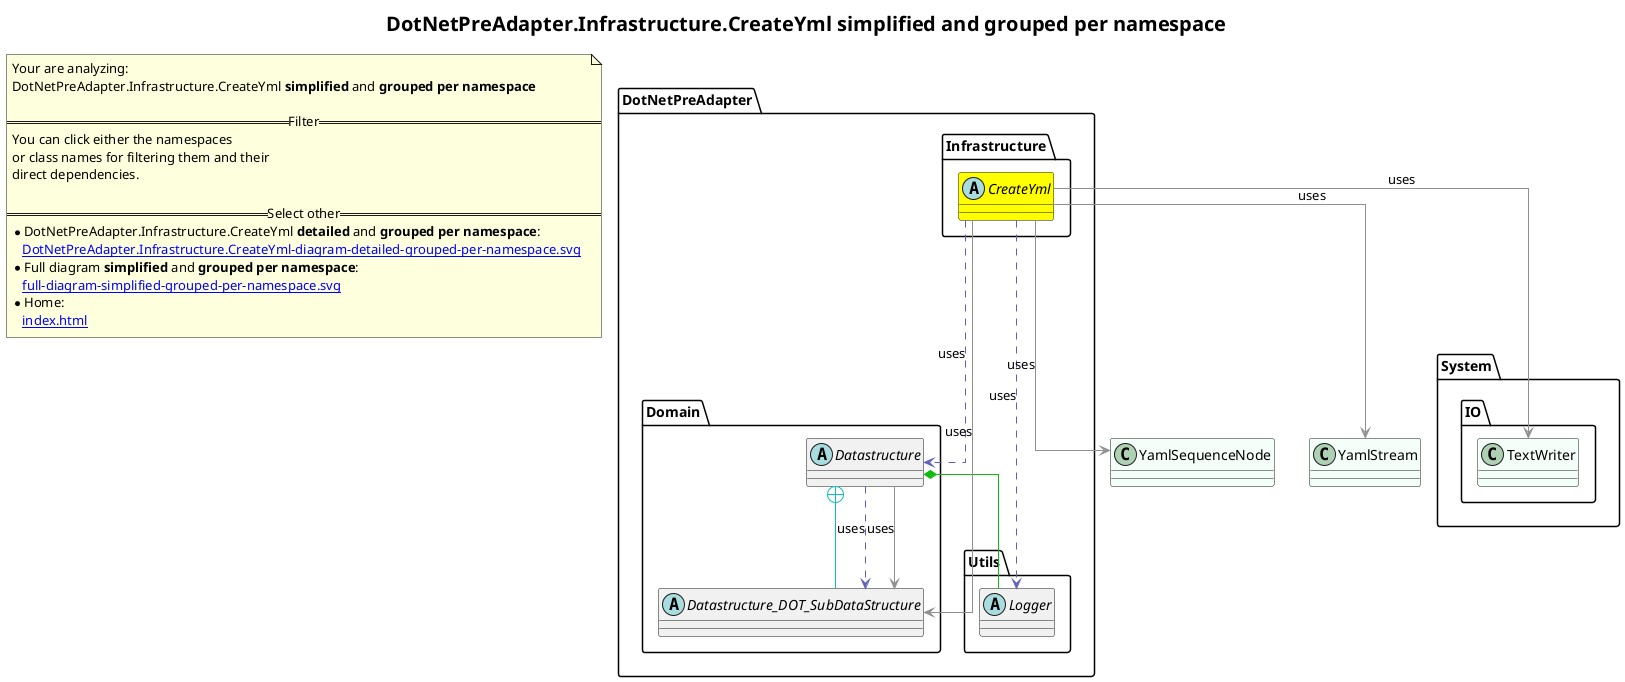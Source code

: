 @startuml
skinparam linetype ortho
title <size:20>DotNetPreAdapter.Infrastructure.CreateYml **simplified** and **grouped per namespace**</size>
note "Your are analyzing:\nDotNetPreAdapter.Infrastructure.CreateYml **simplified** and **grouped per namespace**\n\n==Filter==\nYou can click either the namespaces \nor class names for filtering them and their\ndirect dependencies.\n\n==Select other==\n* DotNetPreAdapter.Infrastructure.CreateYml **detailed** and **grouped per namespace**:\n   [[DotNetPreAdapter.Infrastructure.CreateYml-diagram-detailed-grouped-per-namespace.svg]]\n* Full diagram **simplified** and **grouped per namespace**:\n   [[full-diagram-simplified-grouped-per-namespace.svg]]\n* Home:\n   [[index.html]]" as FloatingNote
class YamlSequenceNode [[YamlSequenceNode-diagram-simplified-grouped-per-namespace.svg]] #MintCream {
}
class YamlStream [[YamlStream-diagram-simplified-grouped-per-namespace.svg]] #MintCream {
}
class System.IO.TextWriter [[System.IO.TextWriter-diagram-simplified-grouped-per-namespace.svg]] #MintCream {
}
' Closing all previous_sub_namespace_list namespace None because file analysis is finished.
namespace DotNetPreAdapter [[DotNetPreAdapter-diagram-simplified-grouped-per-namespace.svg]] {
namespace DotNetPreAdapter.Domain [[DotNetPreAdapter.Domain-diagram-simplified-grouped-per-namespace.svg]] {
  abstract class DotNetPreAdapter.Domain.Datastructure [[DotNetPreAdapter.Domain.Datastructure-diagram-simplified-grouped-per-namespace.svg]]  {
  }
  abstract class DotNetPreAdapter.Domain.Datastructure_DOT_SubDataStructure [[DotNetPreAdapter.Domain.Datastructure.SubDataStructure-diagram-simplified-grouped-per-namespace.svg]]  {
  }
'Compared namespace DotNetPreAdapter.Domain [[DotNetPreAdapter.Domain-diagram-simplified-grouped-per-namespace.svg]] { with last element of   }
' Closing all previous_sub_namespace_list namespace None because file analysis is finished.
' Closing namespace Domain
}
' Closing namespace DotNetPreAdapter
}
namespace DotNetPreAdapter [[DotNetPreAdapter-diagram-simplified-grouped-per-namespace.svg]] {
namespace DotNetPreAdapter.Infrastructure [[DotNetPreAdapter.Infrastructure-diagram-simplified-grouped-per-namespace.svg]] {
  abstract class DotNetPreAdapter.Infrastructure.CreateYml [[DotNetPreAdapter.Infrastructure.CreateYml-diagram-simplified-grouped-per-namespace.svg]] #yellow {
  }
'Compared namespace DotNetPreAdapter.Infrastructure [[DotNetPreAdapter.Infrastructure-diagram-simplified-grouped-per-namespace.svg]] { with last element of   }
' Closing all previous_sub_namespace_list namespace None because file analysis is finished.
' Closing namespace Infrastructure
}
' Closing namespace DotNetPreAdapter
}
namespace DotNetPreAdapter [[DotNetPreAdapter-diagram-simplified-grouped-per-namespace.svg]] {
namespace DotNetPreAdapter.Utils [[DotNetPreAdapter.Utils-diagram-simplified-grouped-per-namespace.svg]] {
  abstract class DotNetPreAdapter.Utils.Logger [[DotNetPreAdapter.Utils.Logger-diagram-simplified-grouped-per-namespace.svg]]  {
  }
'Compared namespace DotNetPreAdapter.Utils [[DotNetPreAdapter.Utils-diagram-simplified-grouped-per-namespace.svg]] { with last element of   }
' Closing all previous_sub_namespace_list namespace None because file analysis is finished.
' Closing namespace Utils
}
' Closing namespace DotNetPreAdapter
}
 ' *************************************** 
 ' *************************************** 
 ' *************************************** 
' Class relations extracted from namespace:
' 
' Class relations extracted from namespace:
' DotNetPreAdapter.Domain
DotNetPreAdapter.Domain.Datastructure +-[#10BBBB]- DotNetPreAdapter.Domain.Datastructure_DOT_SubDataStructure 
DotNetPreAdapter.Domain.Datastructure *-[#10BB10]- DotNetPreAdapter.Utils.Logger 
DotNetPreAdapter.Domain.Datastructure .[#6060BB].> DotNetPreAdapter.Domain.Datastructure_DOT_SubDataStructure  : uses 
DotNetPreAdapter.Domain.Datastructure -[#909090]-> DotNetPreAdapter.Domain.Datastructure_DOT_SubDataStructure  : uses 
' Class relations extracted from namespace:
' DotNetPreAdapter.Infrastructure
DotNetPreAdapter.Infrastructure.CreateYml .[#6060BB].> DotNetPreAdapter.Domain.Datastructure  : uses 
DotNetPreAdapter.Infrastructure.CreateYml .[#6060BB].> DotNetPreAdapter.Utils.Logger  : uses 
DotNetPreAdapter.Infrastructure.CreateYml -[#909090]-> YamlSequenceNode  : uses 
DotNetPreAdapter.Infrastructure.CreateYml -[#909090]-> DotNetPreAdapter.Domain.Datastructure_DOT_SubDataStructure  : uses 
DotNetPreAdapter.Infrastructure.CreateYml -[#909090]-> YamlStream  : uses 
DotNetPreAdapter.Infrastructure.CreateYml -[#909090]-> System.IO.TextWriter  : uses 
' Class relations extracted from namespace:
' DotNetPreAdapter.Utils
@enduml